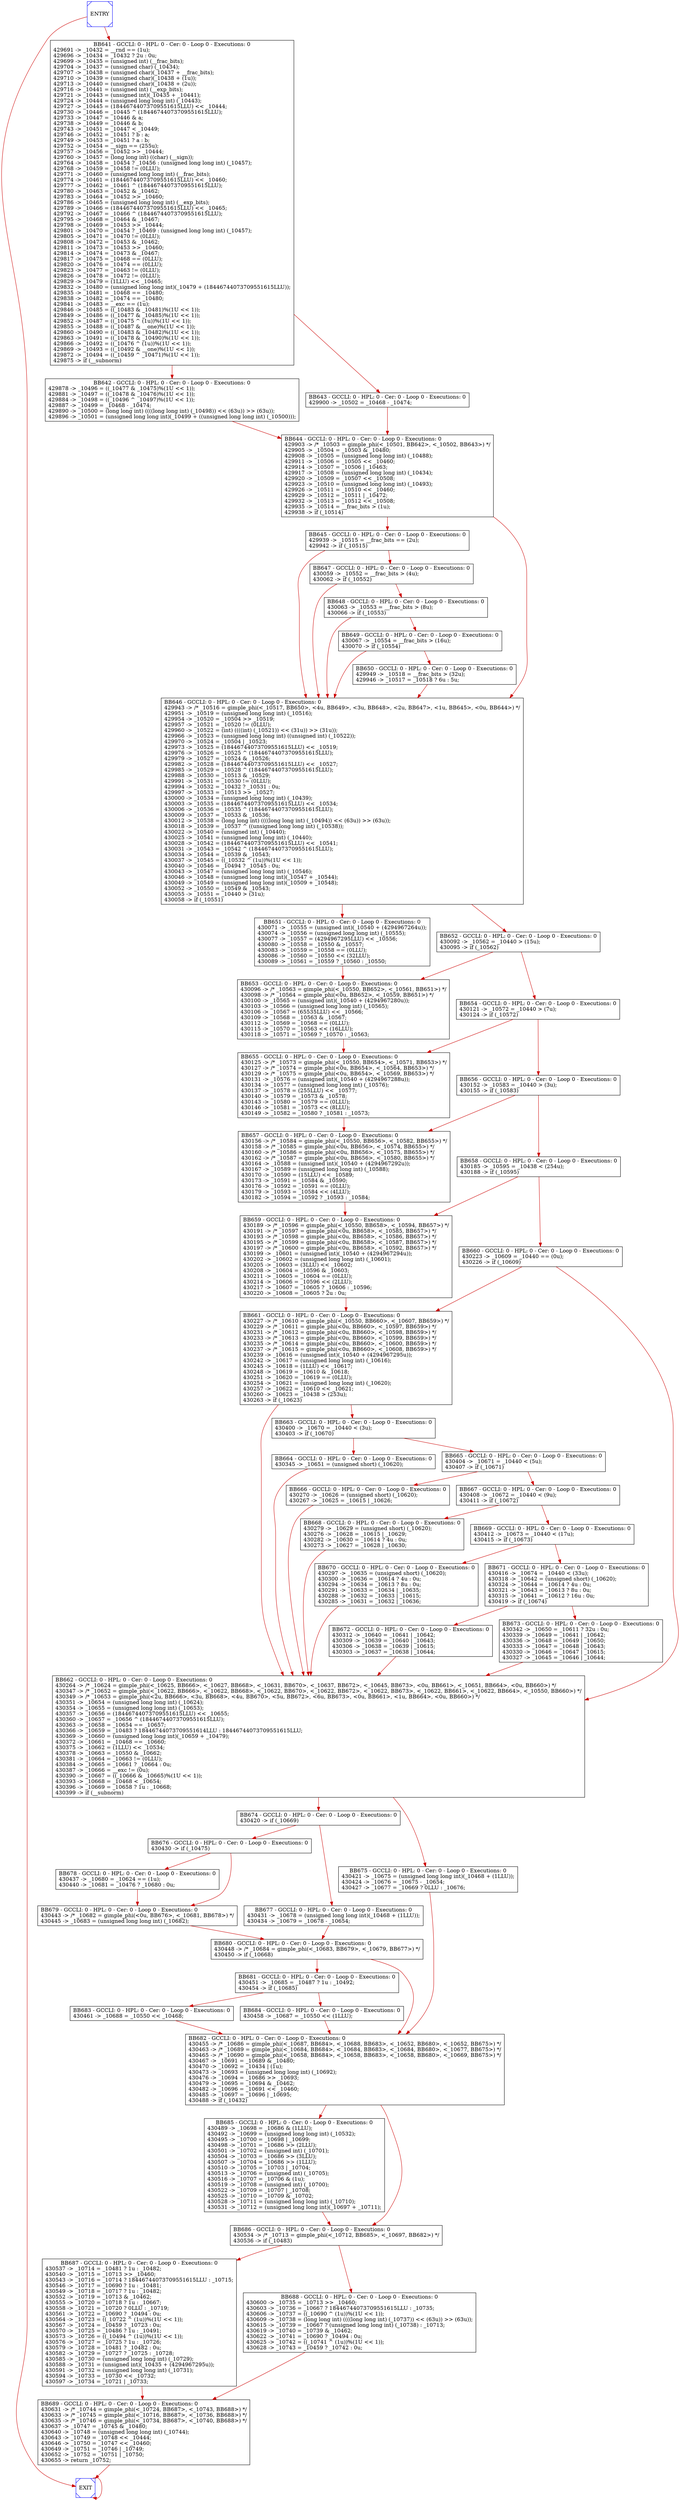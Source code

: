 digraph G {
0[color=blue,shape=Msquare, label="ENTRY"];
1[color=blue,shape=Msquare, label="EXIT"];
2[shape=box, label="BB641 - GCCLI: 0 - HPL: 0 - Cer: 0 - Loop 0 - Executions: 0\n429691 -> _10432 = __rnd == (1u);\l429696 -> _10434 = _10432 ? 2u : 0u;\l429699 -> _10435 = (unsigned int) (__frac_bits);\l429704 -> _10437 = (unsigned char) (_10434);\l429707 -> _10438 = (unsigned char)(_10437 + __frac_bits);\l429710 -> _10439 = (unsigned char)(_10438 + (1u));\l429713 -> _10440 = (unsigned char)(_10438 + (2u));\l429716 -> _10441 = (unsigned int) (__exp_bits);\l429721 -> _10443 = (unsigned int)(_10435 + _10441);\l429724 -> _10444 = (unsigned long long int) (_10443);\l429727 -> _10445 = (18446744073709551615LLU) << _10444;\l429730 -> _10446 = _10445 ^ (18446744073709551615LLU);\l429733 -> _10447 = _10446 & a;\l429738 -> _10449 = _10446 & b;\l429743 -> _10451 = _10447 < _10449;\l429746 -> _10452 = _10451 ? b : a;\l429749 -> _10453 = _10451 ? a : b;\l429752 -> _10454 = __sign == (255u);\l429757 -> _10456 = _10452 >> _10444;\l429760 -> _10457 = (long long int) ((char) (__sign));\l429764 -> _10458 = _10454 ? _10456 : (unsigned long long int) (_10457);\l429768 -> _10459 = _10458 != (0LLU);\l429771 -> _10460 = (unsigned long long int) (__frac_bits);\l429774 -> _10461 = (18446744073709551615LLU) << _10460;\l429777 -> _10462 = _10461 ^ (18446744073709551615LLU);\l429780 -> _10463 = _10452 & _10462;\l429783 -> _10464 = _10452 >> _10460;\l429786 -> _10465 = (unsigned long long int) (__exp_bits);\l429789 -> _10466 = (18446744073709551615LLU) << _10465;\l429792 -> _10467 = _10466 ^ (18446744073709551615LLU);\l429795 -> _10468 = _10464 & _10467;\l429798 -> _10469 = _10453 >> _10444;\l429801 -> _10470 = _10454 ? _10469 : (unsigned long long int) (_10457);\l429805 -> _10471 = _10470 != (0LLU);\l429808 -> _10472 = _10453 & _10462;\l429811 -> _10473 = _10453 >> _10460;\l429814 -> _10474 = _10473 & _10467;\l429817 -> _10475 = _10468 == (0LLU);\l429820 -> _10476 = _10474 == (0LLU);\l429823 -> _10477 = _10463 != (0LLU);\l429826 -> _10478 = _10472 != (0LLU);\l429829 -> _10479 = (1LLU) << _10465;\l429832 -> _10480 = (unsigned long long int)(_10479 + (18446744073709551615LLU));\l429835 -> _10481 = _10468 == _10480;\l429838 -> _10482 = _10474 == _10480;\l429841 -> _10483 = __exc == (1u);\l429846 -> _10485 = ((_10483 & _10481)%(1U << 1));\l429849 -> _10486 = ((_10477 & _10485)%(1U << 1));\l429852 -> _10487 = ((_10475 ^ (1u))%(1U << 1));\l429855 -> _10488 = ((_10487 & __one)%(1U << 1));\l429860 -> _10490 = ((_10483 & _10482)%(1U << 1));\l429863 -> _10491 = ((_10478 & _10490)%(1U << 1));\l429866 -> _10492 = ((_10476 ^ (1u))%(1U << 1));\l429869 -> _10493 = ((_10492 & __one)%(1U << 1));\l429872 -> _10494 = ((_10459 ^ _10471)%(1U << 1));\l429875 -> if (__subnorm)\l"];
3[shape=box, label="BB642 - GCCLI: 0 - HPL: 0 - Cer: 0 - Loop 0 - Executions: 0\n429878 -> _10496 = ((_10477 & _10475)%(1U << 1));\l429881 -> _10497 = ((_10478 & _10476)%(1U << 1));\l429884 -> _10498 = ((_10496 ^ _10497)%(1U << 1));\l429887 -> _10499 = _10468 - _10474;\l429890 -> _10500 = (long long int) ((((long long int) (_10498)) << (63u)) >> (63u));\l429896 -> _10501 = (unsigned long long int)(_10499 + ((unsigned long long int) (_10500)));\l"];
4[shape=box, label="BB643 - GCCLI: 0 - HPL: 0 - Cer: 0 - Loop 0 - Executions: 0\n429900 -> _10502 = _10468 - _10474;\l"];
5[shape=box, label="BB644 - GCCLI: 0 - HPL: 0 - Cer: 0 - Loop 0 - Executions: 0\l429903 -> /* _10503 = gimple_phi(<_10501, BB642>, <_10502, BB643>) */\l429905 -> _10504 = _10503 & _10480;\l429908 -> _10505 = (unsigned long long int) (_10488);\l429911 -> _10506 = _10505 << _10460;\l429914 -> _10507 = _10506 | _10463;\l429917 -> _10508 = (unsigned long long int) (_10434);\l429920 -> _10509 = _10507 << _10508;\l429923 -> _10510 = (unsigned long long int) (_10493);\l429926 -> _10511 = _10510 << _10460;\l429929 -> _10512 = _10511 | _10472;\l429932 -> _10513 = _10512 << _10508;\l429935 -> _10514 = __frac_bits > (1u);\l429938 -> if (_10514)\l"];
6[shape=box, label="BB645 - GCCLI: 0 - HPL: 0 - Cer: 0 - Loop 0 - Executions: 0\n429939 -> _10515 = __frac_bits == (2u);\l429942 -> if (_10515)\l"];
7[shape=box, label="BB646 - GCCLI: 0 - HPL: 0 - Cer: 0 - Loop 0 - Executions: 0\l429943 -> /* _10516 = gimple_phi(<_10517, BB650>, <4u, BB649>, <3u, BB648>, <2u, BB647>, <1u, BB645>, <0u, BB644>) */\l429951 -> _10519 = (unsigned long long int) (_10516);\l429954 -> _10520 = _10504 >> _10519;\l429957 -> _10521 = _10520 != (0LLU);\l429960 -> _10522 = (int) ((((int) (_10521)) << (31u)) >> (31u));\l429966 -> _10523 = (unsigned long long int) ((unsigned int) (_10522));\l429970 -> _10524 = _10504 | _10523;\l429973 -> _10525 = (18446744073709551615LLU) << _10519;\l429976 -> _10526 = _10525 ^ (18446744073709551615LLU);\l429979 -> _10527 = _10524 & _10526;\l429982 -> _10528 = (18446744073709551615LLU) << _10527;\l429985 -> _10529 = _10528 ^ (18446744073709551615LLU);\l429988 -> _10530 = _10513 & _10529;\l429991 -> _10531 = _10530 != (0LLU);\l429994 -> _10532 = _10432 ? _10531 : 0u;\l429997 -> _10533 = _10513 >> _10527;\l430000 -> _10534 = (unsigned long long int) (_10439);\l430003 -> _10535 = (18446744073709551615LLU) << _10534;\l430006 -> _10536 = _10535 ^ (18446744073709551615LLU);\l430009 -> _10537 = _10533 & _10536;\l430012 -> _10538 = (long long int) ((((long long int) (_10494)) << (63u)) >> (63u));\l430018 -> _10539 = _10537 ^ ((unsigned long long int) (_10538));\l430022 -> _10540 = (unsigned int) (_10440);\l430025 -> _10541 = (unsigned long long int) (_10440);\l430028 -> _10542 = (18446744073709551615LLU) << _10541;\l430031 -> _10543 = _10542 ^ (18446744073709551615LLU);\l430034 -> _10544 = _10539 & _10543;\l430037 -> _10545 = ((_10532 ^ (1u))%(1U << 1));\l430040 -> _10546 = _10494 ? _10545 : 0u;\l430043 -> _10547 = (unsigned long long int) (_10546);\l430046 -> _10548 = (unsigned long long int)(_10547 + _10544);\l430049 -> _10549 = (unsigned long long int)(_10509 + _10548);\l430052 -> _10550 = _10549 & _10543;\l430055 -> _10551 = _10440 > (31u);\l430058 -> if (_10551)\l"];
8[shape=box, label="BB647 - GCCLI: 0 - HPL: 0 - Cer: 0 - Loop 0 - Executions: 0\n430059 -> _10552 = __frac_bits > (4u);\l430062 -> if (_10552)\l"];
9[shape=box, label="BB648 - GCCLI: 0 - HPL: 0 - Cer: 0 - Loop 0 - Executions: 0\n430063 -> _10553 = __frac_bits > (8u);\l430066 -> if (_10553)\l"];
10[shape=box, label="BB649 - GCCLI: 0 - HPL: 0 - Cer: 0 - Loop 0 - Executions: 0\n430067 -> _10554 = __frac_bits > (16u);\l430070 -> if (_10554)\l"];
11[shape=box, label="BB650 - GCCLI: 0 - HPL: 0 - Cer: 0 - Loop 0 - Executions: 0\n429949 -> _10518 = __frac_bits > (32u);\l429946 -> _10517 = _10518 ? 6u : 5u;\l"];
12[shape=box, label="BB651 - GCCLI: 0 - HPL: 0 - Cer: 0 - Loop 0 - Executions: 0\n430071 -> _10555 = (unsigned int)(_10540 + (4294967264u));\l430074 -> _10556 = (unsigned long long int) (_10555);\l430077 -> _10557 = (4294967295LLU) << _10556;\l430080 -> _10558 = _10550 & _10557;\l430083 -> _10559 = _10558 == (0LLU);\l430086 -> _10560 = _10550 << (32LLU);\l430089 -> _10561 = _10559 ? _10560 : _10550;\l"];
13[shape=box, label="BB652 - GCCLI: 0 - HPL: 0 - Cer: 0 - Loop 0 - Executions: 0\n430092 -> _10562 = _10440 > (15u);\l430095 -> if (_10562)\l"];
14[shape=box, label="BB653 - GCCLI: 0 - HPL: 0 - Cer: 0 - Loop 0 - Executions: 0\l430096 -> /* _10563 = gimple_phi(<_10550, BB652>, <_10561, BB651>) */\l430098 -> /* _10564 = gimple_phi(<0u, BB652>, <_10559, BB651>) */\l430100 -> _10565 = (unsigned int)(_10540 + (4294967280u));\l430103 -> _10566 = (unsigned long long int) (_10565);\l430106 -> _10567 = (65535LLU) << _10566;\l430109 -> _10568 = _10563 & _10567;\l430112 -> _10569 = _10568 == (0LLU);\l430115 -> _10570 = _10563 << (16LLU);\l430118 -> _10571 = _10569 ? _10570 : _10563;\l"];
15[shape=box, label="BB654 - GCCLI: 0 - HPL: 0 - Cer: 0 - Loop 0 - Executions: 0\n430121 -> _10572 = _10440 > (7u);\l430124 -> if (_10572)\l"];
16[shape=box, label="BB655 - GCCLI: 0 - HPL: 0 - Cer: 0 - Loop 0 - Executions: 0\l430125 -> /* _10573 = gimple_phi(<_10550, BB654>, <_10571, BB653>) */\l430127 -> /* _10574 = gimple_phi(<0u, BB654>, <_10564, BB653>) */\l430129 -> /* _10575 = gimple_phi(<0u, BB654>, <_10569, BB653>) */\l430131 -> _10576 = (unsigned int)(_10540 + (4294967288u));\l430134 -> _10577 = (unsigned long long int) (_10576);\l430137 -> _10578 = (255LLU) << _10577;\l430140 -> _10579 = _10573 & _10578;\l430143 -> _10580 = _10579 == (0LLU);\l430146 -> _10581 = _10573 << (8LLU);\l430149 -> _10582 = _10580 ? _10581 : _10573;\l"];
17[shape=box, label="BB656 - GCCLI: 0 - HPL: 0 - Cer: 0 - Loop 0 - Executions: 0\n430152 -> _10583 = _10440 > (3u);\l430155 -> if (_10583)\l"];
18[shape=box, label="BB657 - GCCLI: 0 - HPL: 0 - Cer: 0 - Loop 0 - Executions: 0\l430156 -> /* _10584 = gimple_phi(<_10550, BB656>, <_10582, BB655>) */\l430158 -> /* _10585 = gimple_phi(<0u, BB656>, <_10574, BB655>) */\l430160 -> /* _10586 = gimple_phi(<0u, BB656>, <_10575, BB655>) */\l430162 -> /* _10587 = gimple_phi(<0u, BB656>, <_10580, BB655>) */\l430164 -> _10588 = (unsigned int)(_10540 + (4294967292u));\l430167 -> _10589 = (unsigned long long int) (_10588);\l430170 -> _10590 = (15LLU) << _10589;\l430173 -> _10591 = _10584 & _10590;\l430176 -> _10592 = _10591 == (0LLU);\l430179 -> _10593 = _10584 << (4LLU);\l430182 -> _10594 = _10592 ? _10593 : _10584;\l"];
19[shape=box, label="BB658 - GCCLI: 0 - HPL: 0 - Cer: 0 - Loop 0 - Executions: 0\n430185 -> _10595 = _10438 < (254u);\l430188 -> if (_10595)\l"];
20[shape=box, label="BB659 - GCCLI: 0 - HPL: 0 - Cer: 0 - Loop 0 - Executions: 0\l430189 -> /* _10596 = gimple_phi(<_10550, BB658>, <_10594, BB657>) */\l430191 -> /* _10597 = gimple_phi(<0u, BB658>, <_10585, BB657>) */\l430193 -> /* _10598 = gimple_phi(<0u, BB658>, <_10586, BB657>) */\l430195 -> /* _10599 = gimple_phi(<0u, BB658>, <_10587, BB657>) */\l430197 -> /* _10600 = gimple_phi(<0u, BB658>, <_10592, BB657>) */\l430199 -> _10601 = (unsigned int)(_10540 + (4294967294u));\l430202 -> _10602 = (unsigned long long int) (_10601);\l430205 -> _10603 = (3LLU) << _10602;\l430208 -> _10604 = _10596 & _10603;\l430211 -> _10605 = _10604 == (0LLU);\l430214 -> _10606 = _10596 << (2LLU);\l430217 -> _10607 = _10605 ? _10606 : _10596;\l430220 -> _10608 = _10605 ? 2u : 0u;\l"];
21[shape=box, label="BB660 - GCCLI: 0 - HPL: 0 - Cer: 0 - Loop 0 - Executions: 0\n430223 -> _10609 = _10440 == (0u);\l430226 -> if (_10609)\l"];
22[shape=box, label="BB661 - GCCLI: 0 - HPL: 0 - Cer: 0 - Loop 0 - Executions: 0\l430227 -> /* _10610 = gimple_phi(<_10550, BB660>, <_10607, BB659>) */\l430229 -> /* _10611 = gimple_phi(<0u, BB660>, <_10597, BB659>) */\l430231 -> /* _10612 = gimple_phi(<0u, BB660>, <_10598, BB659>) */\l430233 -> /* _10613 = gimple_phi(<0u, BB660>, <_10599, BB659>) */\l430235 -> /* _10614 = gimple_phi(<0u, BB660>, <_10600, BB659>) */\l430237 -> /* _10615 = gimple_phi(<0u, BB660>, <_10608, BB659>) */\l430239 -> _10616 = (unsigned int)(_10540 + (4294967295u));\l430242 -> _10617 = (unsigned long long int) (_10616);\l430245 -> _10618 = (1LLU) << _10617;\l430248 -> _10619 = _10610 & _10618;\l430251 -> _10620 = _10619 == (0LLU);\l430254 -> _10621 = (unsigned long long int) (_10620);\l430257 -> _10622 = _10610 << _10621;\l430260 -> _10623 = _10438 > (253u);\l430263 -> if (_10623)\l"];
23[shape=box, label="BB662 - GCCLI: 0 - HPL: 0 - Cer: 0 - Loop 0 - Executions: 0\l430264 -> /* _10624 = gimple_phi(<_10625, BB666>, <_10627, BB668>, <_10631, BB670>, <_10637, BB672>, <_10645, BB673>, <0u, BB661>, <_10651, BB664>, <0u, BB660>) */\l430347 -> /* _10652 = gimple_phi(<_10622, BB666>, <_10622, BB668>, <_10622, BB670>, <_10622, BB672>, <_10622, BB673>, <_10622, BB661>, <_10622, BB664>, <_10550, BB660>) */\l430349 -> /* _10653 = gimple_phi(<2u, BB666>, <3u, BB668>, <4u, BB670>, <5u, BB672>, <6u, BB673>, <0u, BB661>, <1u, BB664>, <0u, BB660>) */\l430351 -> _10654 = (unsigned long long int) (_10624);\l430354 -> _10655 = (unsigned long long int) (_10653);\l430357 -> _10656 = (18446744073709551615LLU) << _10655;\l430360 -> _10657 = _10656 ^ (18446744073709551615LLU);\l430363 -> _10658 = _10654 == _10657;\l430366 -> _10659 = _10483 ? 18446744073709551614LLU : 18446744073709551615LLU;\l430369 -> _10660 = (unsigned long long int)(_10659 + _10479);\l430372 -> _10661 = _10468 == _10660;\l430375 -> _10662 = (1LLU) << _10534;\l430378 -> _10663 = _10550 & _10662;\l430381 -> _10664 = _10663 != (0LLU);\l430384 -> _10665 = _10661 ? _10664 : 0u;\l430387 -> _10666 = __exc != (0u);\l430390 -> _10667 = ((_10666 & _10665)%(1U << 1));\l430393 -> _10668 = _10468 < _10654;\l430396 -> _10669 = _10658 ? 1u : _10668;\l430399 -> if (__subnorm)\l"];
24[shape=box, label="BB663 - GCCLI: 0 - HPL: 0 - Cer: 0 - Loop 0 - Executions: 0\n430400 -> _10670 = _10440 < (3u);\l430403 -> if (_10670)\l"];
25[shape=box, label="BB664 - GCCLI: 0 - HPL: 0 - Cer: 0 - Loop 0 - Executions: 0\n430345 -> _10651 = (unsigned short) (_10620);\l"];
26[shape=box, label="BB665 - GCCLI: 0 - HPL: 0 - Cer: 0 - Loop 0 - Executions: 0\n430404 -> _10671 = _10440 < (5u);\l430407 -> if (_10671)\l"];
27[shape=box, label="BB666 - GCCLI: 0 - HPL: 0 - Cer: 0 - Loop 0 - Executions: 0\n430270 -> _10626 = (unsigned short) (_10620);\l430267 -> _10625 = _10615 | _10626;\l"];
28[shape=box, label="BB667 - GCCLI: 0 - HPL: 0 - Cer: 0 - Loop 0 - Executions: 0\n430408 -> _10672 = _10440 < (9u);\l430411 -> if (_10672)\l"];
29[shape=box, label="BB668 - GCCLI: 0 - HPL: 0 - Cer: 0 - Loop 0 - Executions: 0\n430279 -> _10629 = (unsigned short) (_10620);\l430276 -> _10628 = _10615 | _10629;\l430282 -> _10630 = _10614 ? 4u : 0u;\l430273 -> _10627 = _10628 | _10630;\l"];
30[shape=box, label="BB669 - GCCLI: 0 - HPL: 0 - Cer: 0 - Loop 0 - Executions: 0\n430412 -> _10673 = _10440 < (17u);\l430415 -> if (_10673)\l"];
31[shape=box, label="BB670 - GCCLI: 0 - HPL: 0 - Cer: 0 - Loop 0 - Executions: 0\n430297 -> _10635 = (unsigned short) (_10620);\l430300 -> _10636 = _10614 ? 4u : 0u;\l430294 -> _10634 = _10613 ? 8u : 0u;\l430291 -> _10633 = _10634 | _10635;\l430288 -> _10632 = _10633 | _10615;\l430285 -> _10631 = _10632 | _10636;\l"];
32[shape=box, label="BB671 - GCCLI: 0 - HPL: 0 - Cer: 0 - Loop 0 - Executions: 0\n430416 -> _10674 = _10440 < (33u);\l430318 -> _10642 = (unsigned short) (_10620);\l430324 -> _10644 = _10614 ? 4u : 0u;\l430321 -> _10643 = _10613 ? 8u : 0u;\l430315 -> _10641 = _10612 ? 16u : 0u;\l430419 -> if (_10674)\l"];
33[shape=box, label="BB672 - GCCLI: 0 - HPL: 0 - Cer: 0 - Loop 0 - Executions: 0\n430312 -> _10640 = _10641 | _10642;\l430309 -> _10639 = _10640 | _10643;\l430306 -> _10638 = _10639 | _10615;\l430303 -> _10637 = _10638 | _10644;\l"];
34[shape=box, label="BB673 - GCCLI: 0 - HPL: 0 - Cer: 0 - Loop 0 - Executions: 0\n430342 -> _10650 = _10611 ? 32u : 0u;\l430339 -> _10649 = _10641 | _10642;\l430336 -> _10648 = _10649 | _10650;\l430333 -> _10647 = _10648 | _10643;\l430330 -> _10646 = _10647 | _10615;\l430327 -> _10645 = _10646 | _10644;\l"];
35[shape=box, label="BB674 - GCCLI: 0 - HPL: 0 - Cer: 0 - Loop 0 - Executions: 0\n430420 -> if (_10669)\l"];
36[shape=box, label="BB675 - GCCLI: 0 - HPL: 0 - Cer: 0 - Loop 0 - Executions: 0\n430421 -> _10675 = (unsigned long long int)(_10468 + (1LLU));\l430424 -> _10676 = _10675 - _10654;\l430427 -> _10677 = _10669 ? 0LLU : _10676;\l"];
37[shape=box, label="BB676 - GCCLI: 0 - HPL: 0 - Cer: 0 - Loop 0 - Executions: 0\n430430 -> if (_10475)\l"];
38[shape=box, label="BB677 - GCCLI: 0 - HPL: 0 - Cer: 0 - Loop 0 - Executions: 0\n430431 -> _10678 = (unsigned long long int)(_10468 + (1LLU));\l430434 -> _10679 = _10678 - _10654;\l"];
39[shape=box, label="BB678 - GCCLI: 0 - HPL: 0 - Cer: 0 - Loop 0 - Executions: 0\n430437 -> _10680 = _10624 == (1u);\l430440 -> _10681 = _10476 ? _10680 : 0u;\l"];
40[shape=box, label="BB679 - GCCLI: 0 - HPL: 0 - Cer: 0 - Loop 0 - Executions: 0\l430443 -> /* _10682 = gimple_phi(<0u, BB676>, <_10681, BB678>) */\l430445 -> _10683 = (unsigned long long int) (_10682);\l"];
41[shape=box, label="BB680 - GCCLI: 0 - HPL: 0 - Cer: 0 - Loop 0 - Executions: 0\l430448 -> /* _10684 = gimple_phi(<_10683, BB679>, <_10679, BB677>) */\l430450 -> if (_10668)\l"];
42[shape=box, label="BB681 - GCCLI: 0 - HPL: 0 - Cer: 0 - Loop 0 - Executions: 0\n430451 -> _10685 = _10487 ? 1u : _10492;\l430454 -> if (_10685)\l"];
43[shape=box, label="BB682 - GCCLI: 0 - HPL: 0 - Cer: 0 - Loop 0 - Executions: 0\l430455 -> /* _10686 = gimple_phi(<_10687, BB684>, <_10688, BB683>, <_10652, BB680>, <_10652, BB675>) */\l430463 -> /* _10689 = gimple_phi(<_10684, BB684>, <_10684, BB683>, <_10684, BB680>, <_10677, BB675>) */\l430465 -> /* _10690 = gimple_phi(<_10658, BB684>, <_10658, BB683>, <_10658, BB680>, <_10669, BB675>) */\l430467 -> _10691 = _10689 & _10480;\l430470 -> _10692 = _10434 | (1u);\l430473 -> _10693 = (unsigned long long int) (_10692);\l430476 -> _10694 = _10686 >> _10693;\l430479 -> _10695 = _10694 & _10462;\l430482 -> _10696 = _10691 << _10460;\l430485 -> _10697 = _10696 | _10695;\l430488 -> if (_10432)\l"];
44[shape=box, label="BB683 - GCCLI: 0 - HPL: 0 - Cer: 0 - Loop 0 - Executions: 0\n430461 -> _10688 = _10550 << _10468;\l"];
45[shape=box, label="BB684 - GCCLI: 0 - HPL: 0 - Cer: 0 - Loop 0 - Executions: 0\n430458 -> _10687 = _10550 << (1LLU);\l"];
46[shape=box, label="BB685 - GCCLI: 0 - HPL: 0 - Cer: 0 - Loop 0 - Executions: 0\n430489 -> _10698 = _10686 & (1LLU);\l430492 -> _10699 = (unsigned long long int) (_10532);\l430495 -> _10700 = _10698 | _10699;\l430498 -> _10701 = _10686 >> (2LLU);\l430501 -> _10702 = (unsigned int) (_10701);\l430504 -> _10703 = _10686 >> (3LLU);\l430507 -> _10704 = _10686 >> (1LLU);\l430510 -> _10705 = _10703 | _10704;\l430513 -> _10706 = (unsigned int) (_10705);\l430516 -> _10707 = _10706 & (1u);\l430519 -> _10708 = (unsigned int) (_10700);\l430522 -> _10709 = _10707 | _10708;\l430525 -> _10710 = _10709 & _10702;\l430528 -> _10711 = (unsigned long long int) (_10710);\l430531 -> _10712 = (unsigned long long int)(_10697 + _10711);\l"];
47[shape=box, label="BB686 - GCCLI: 0 - HPL: 0 - Cer: 0 - Loop 0 - Executions: 0\l430534 -> /* _10713 = gimple_phi(<_10712, BB685>, <_10697, BB682>) */\l430536 -> if (_10483)\l"];
48[shape=box, label="BB687 - GCCLI: 0 - HPL: 0 - Cer: 0 - Loop 0 - Executions: 0\n430537 -> _10714 = _10481 ? 1u : _10482;\l430540 -> _10715 = _10713 >> _10460;\l430543 -> _10716 = _10714 ? 18446744073709551615LLU : _10715;\l430546 -> _10717 = _10690 ? 1u : _10481;\l430549 -> _10718 = _10717 ? 1u : _10482;\l430552 -> _10719 = _10713 & _10462;\l430555 -> _10720 = _10718 ? 1u : _10667;\l430558 -> _10721 = _10720 ? 0LLU : _10719;\l430561 -> _10722 = _10690 ? _10494 : 0u;\l430564 -> _10723 = ((_10722 ^ (1u))%(1U << 1));\l430567 -> _10724 = _10459 ? _10723 : 0u;\l430570 -> _10725 = _10486 ? 1u : _10491;\l430573 -> _10726 = ((_10494 ^ (1u))%(1U << 1));\l430576 -> _10727 = _10725 ? 1u : _10726;\l430579 -> _10728 = _10481 ? _10482 : 0u;\l430582 -> _10729 = _10727 ? _10725 : _10728;\l430585 -> _10730 = (unsigned long long int) (_10729);\l430588 -> _10731 = (unsigned int)(_10435 + (4294967295u));\l430591 -> _10732 = (unsigned long long int) (_10731);\l430594 -> _10733 = _10730 << _10732;\l430597 -> _10734 = _10721 | _10733;\l"];
49[shape=box, label="BB688 - GCCLI: 0 - HPL: 0 - Cer: 0 - Loop 0 - Executions: 0\n430600 -> _10735 = _10713 >> _10460;\l430603 -> _10736 = _10667 ? 18446744073709551615LLU : _10735;\l430606 -> _10737 = ((_10690 ^ (1u))%(1U << 1));\l430609 -> _10738 = (long long int) ((((long long int) (_10737)) << (63u)) >> (63u));\l430615 -> _10739 = _10667 ? (unsigned long long int) (_10738) : _10713;\l430619 -> _10740 = _10739 & _10462;\l430622 -> _10741 = _10690 ? _10494 : 0u;\l430625 -> _10742 = ((_10741 ^ (1u))%(1U << 1));\l430628 -> _10743 = _10459 ? _10742 : 0u;\l"];
50[shape=box, label="BB689 - GCCLI: 0 - HPL: 0 - Cer: 0 - Loop 0 - Executions: 0\l430631 -> /* _10744 = gimple_phi(<_10724, BB687>, <_10743, BB688>) */\l430633 -> /* _10745 = gimple_phi(<_10716, BB687>, <_10736, BB688>) */\l430635 -> /* _10746 = gimple_phi(<_10734, BB687>, <_10740, BB688>) */\l430637 -> _10747 = _10745 & _10480;\l430640 -> _10748 = (unsigned long long int) (_10744);\l430643 -> _10749 = _10748 << _10444;\l430646 -> _10750 = _10747 << _10460;\l430649 -> _10751 = _10746 | _10749;\l430652 -> _10752 = _10751 | _10750;\l430655 -> return _10752;\l"];
0->2 [fontcolor=blue, color=red3];
1->1 [fontcolor=blue, color=red3];
2->3 [fontcolor=blue, color=red3];
2->4 [fontcolor=blue, color=red3];
3->5 [fontcolor=blue, color=red3];
4->5 [fontcolor=blue, color=red3];
5->6 [fontcolor=blue, color=red3];
5->7 [fontcolor=blue, color=red3];
6->7 [fontcolor=blue, color=red3];
6->8 [fontcolor=blue, color=red3];
7->12 [fontcolor=blue, color=red3];
7->13 [fontcolor=blue, color=red3];
8->9 [fontcolor=blue, color=red3];
8->7 [fontcolor=blue, color=red3];
9->10 [fontcolor=blue, color=red3];
9->7 [fontcolor=blue, color=red3];
10->11 [fontcolor=blue, color=red3];
10->7 [fontcolor=blue, color=red3];
11->7 [fontcolor=blue, color=red3];
12->14 [fontcolor=blue, color=red3];
13->14 [fontcolor=blue, color=red3];
13->15 [fontcolor=blue, color=red3];
14->16 [fontcolor=blue, color=red3];
15->16 [fontcolor=blue, color=red3];
15->17 [fontcolor=blue, color=red3];
16->18 [fontcolor=blue, color=red3];
17->18 [fontcolor=blue, color=red3];
17->19 [fontcolor=blue, color=red3];
18->20 [fontcolor=blue, color=red3];
19->20 [fontcolor=blue, color=red3];
19->21 [fontcolor=blue, color=red3];
20->22 [fontcolor=blue, color=red3];
21->23 [fontcolor=blue, color=red3];
21->22 [fontcolor=blue, color=red3];
22->23 [fontcolor=blue, color=red3];
22->24 [fontcolor=blue, color=red3];
23->35 [fontcolor=blue, color=red3];
23->36 [fontcolor=blue, color=red3];
24->25 [fontcolor=blue, color=red3];
24->26 [fontcolor=blue, color=red3];
25->23 [fontcolor=blue, color=red3];
26->27 [fontcolor=blue, color=red3];
26->28 [fontcolor=blue, color=red3];
27->23 [fontcolor=blue, color=red3];
28->29 [fontcolor=blue, color=red3];
28->30 [fontcolor=blue, color=red3];
29->23 [fontcolor=blue, color=red3];
30->31 [fontcolor=blue, color=red3];
30->32 [fontcolor=blue, color=red3];
31->23 [fontcolor=blue, color=red3];
32->33 [fontcolor=blue, color=red3];
32->34 [fontcolor=blue, color=red3];
33->23 [fontcolor=blue, color=red3];
34->23 [fontcolor=blue, color=red3];
35->37 [fontcolor=blue, color=red3];
35->38 [fontcolor=blue, color=red3];
36->43 [fontcolor=blue, color=red3];
37->39 [fontcolor=blue, color=red3];
37->40 [fontcolor=blue, color=red3];
38->41 [fontcolor=blue, color=red3];
39->40 [fontcolor=blue, color=red3];
40->41 [fontcolor=blue, color=red3];
41->42 [fontcolor=blue, color=red3];
41->43 [fontcolor=blue, color=red3];
42->44 [fontcolor=blue, color=red3];
42->45 [fontcolor=blue, color=red3];
43->46 [fontcolor=blue, color=red3];
43->47 [fontcolor=blue, color=red3];
44->43 [fontcolor=blue, color=red3];
45->43 [fontcolor=blue, color=red3];
46->47 [fontcolor=blue, color=red3];
47->48 [fontcolor=blue, color=red3];
47->49 [fontcolor=blue, color=red3];
48->50 [fontcolor=blue, color=red3];
49->50 [fontcolor=blue, color=red3];
50->1 [fontcolor=blue, color=red3];
0->1 [fontcolor=blue, color=red3];
}
